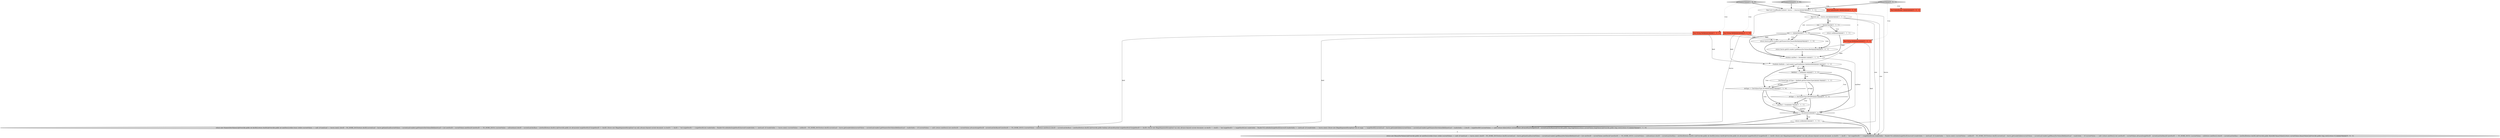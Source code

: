 digraph {
12 [style = filled, label = "final int size = leaves.size()@@@4@@@['1', '1', '1']", fillcolor = white, shape = ellipse image = "AAA0AAABBB1BBB"];
22 [style = filled, label = "getBinaryValues['0', '0', '1']", fillcolor = lightgray, shape = diamond image = "AAA0AAABBB3BBB"];
15 [style = filled, label = "getNumericValues['1', '0', '0']", fillcolor = lightgray, shape = diamond image = "AAA0AAABBB1BBB"];
24 [style = filled, label = "return leaves.get(0).reader().getBinaryDocValues(field)@@@9@@@['0', '0', '1']", fillcolor = white, shape = ellipse image = "AAA0AAABBB3BBB"];
16 [style = filled, label = "final IndexReader r@@@2@@@['1', '1', '0']", fillcolor = tomato, shape = box image = "AAA0AAABBB1BBB"];
8 [style = filled, label = "final String field@@@2@@@['1', '0', '0']", fillcolor = tomato, shape = box image = "AAA0AAABBB1BBB"];
9 [style = filled, label = "anyReal = true@@@17@@@['1', '1', '1']", fillcolor = white, shape = ellipse image = "AAA0AAABBB1BBB"];
7 [style = filled, label = "size == 0@@@5@@@['1', '1', '1']", fillcolor = white, shape = diamond image = "AAA0AAABBB1BBB"];
20 [style = filled, label = "return new BinaryDocValues(){@Override public int nextDoc(){while (true) {while (currentValues == null) {if (nextLeaf == leaves.size()) {docID = NO_MORE_DOCSreturn docID}currentLeaf = leaves.get(nextLeaf)currentValues = currentLeaf.reader().getBinaryDocValues(field)nextLeaf++}int newDocID = currentValues.nextDoc()if (newDocID == NO_MORE_DOCS) {currentValues = nullcontinue}{docID = currentLeaf.docBase + newDocIDreturn docID}}}@Override public int docID(){return docID}@Override public int advance(int targetDocID){if (targetDocID <= docID) {throw new IllegalArgumentException(\"can only advance beyond current document: on docID=\" + docID + \" but targetDocID=\" + targetDocID)}int readerIndex = ReaderUtil.subIndex(targetDocID,leaves)if (readerIndex >= nextLeaf) {if (readerIndex == leaves.size()) {currentValues = nulldocID = NO_MORE_DOCSreturn docID}currentLeaf = leaves.get(readerIndex)currentValues = currentLeaf.reader().getBinaryDocValues(field)nextLeaf = readerIndex + 1if (currentValues == null) {return nextDoc()}}int newDocID = currentValues.advance(targetDocID - currentLeaf.docBase)if (newDocID == NO_MORE_DOCS) {currentValues = nullreturn nextDoc()}{docID = currentLeaf.docBase + newDocIDreturn docID}}@Override public BytesRef binaryValue(){return currentValues.binaryValue()}@Override public long cost(){return 0}}@@@25@@@['0', '0', '1']", fillcolor = lightgray, shape = ellipse image = "AAA0AAABBB3BBB"];
5 [style = filled, label = "fieldInfo != null@@@14@@@['1', '1', '1']", fillcolor = white, shape = diamond image = "AAA0AAABBB1BBB"];
17 [style = filled, label = "boolean anyReal = false@@@11@@@['1', '1', '1']", fillcolor = white, shape = ellipse image = "AAA0AAABBB1BBB"];
0 [style = filled, label = "return new NumericDocValues(){@Override public int docID(){return docID}@Override public int nextDoc(){while (true) {while (currentValues == null) {if (nextLeaf == leaves.size()) {docID = NO_MORE_DOCSreturn docID}currentLeaf = leaves.get(nextLeaf)currentValues = currentLeaf.reader().getNumericDocValues(field)nextLeaf++}int newDocID = currentValues.nextDoc()if (newDocID == NO_MORE_DOCS) {currentValues = nullcontinue}{docID = currentLeaf.docBase + newDocIDreturn docID}}}@Override public int advance(int targetDocID){if (targetDocID <= docID) {throw new IllegalArgumentException(\"can only advance beyond current document: on docID=\" + docID + \" but targetDocID=\" + targetDocID)}int readerIndex = ReaderUtil.subIndex(targetDocID,leaves)if (readerIndex >= nextLeaf) {if (readerIndex == leaves.size()) {currentValues = nulldocID = NO_MORE_DOCSreturn docID}currentLeaf = leaves.get(readerIndex)currentValues = currentLeaf.reader().getNumericDocValues(field)nextLeaf = readerIndex + 1if (currentValues == null) {return nextDoc()}}int newDocID = currentValues.advance(targetDocID - currentLeaf.docBase)if (newDocID == NO_MORE_DOCS) {currentValues = nullreturn nextDoc()}{docID = currentLeaf.docBase + newDocIDreturn docID}}@Override public boolean advanceExact(int targetDocID){if (targetDocID <= docID) {throw new IllegalArgumentException(\"can only advance beyond current document: on docID=\" + docID + \" but targetDocID=\" + targetDocID)}int readerIndex = ReaderUtil.subIndex(targetDocID,leaves)if (readerIndex >= nextLeaf) {if (readerIndex == leaves.size()) {throw new IllegalArgumentException(\"Out of range: \" + targetDocID)}currentLeaf = leaves.get(readerIndex)currentValues = currentLeaf.reader().getNumericDocValues(field)nextLeaf = readerIndex + 1}docID = targetDocIDif (currentValues == null) {return false}return currentValues.advanceExact(targetDocID - currentLeaf.docBase)}@Override public long longValue(){return currentValues.longValue()}@Override public long cost(){return 0}}@@@25@@@['1', '1', '0']", fillcolor = lightgray, shape = ellipse image = "AAA0AAABBB1BBB"];
1 [style = filled, label = "DocValuesType dvType = fieldInfo.getDocValuesType()@@@15@@@['1', '1', '1']", fillcolor = white, shape = ellipse image = "AAA0AAABBB1BBB"];
3 [style = filled, label = "dvType == DocValuesType.NUMERIC@@@16@@@['1', '1', '0']", fillcolor = white, shape = diamond image = "AAA0AAABBB1BBB"];
23 [style = filled, label = "final String field@@@2@@@['0', '0', '1']", fillcolor = tomato, shape = box image = "AAA0AAABBB3BBB"];
2 [style = filled, label = "size == 1@@@8@@@['1', '1', '1']", fillcolor = white, shape = diamond image = "AAA0AAABBB1BBB"];
10 [style = filled, label = "return null@@@23@@@['1', '1', '1']", fillcolor = white, shape = ellipse image = "AAA0AAABBB1BBB"];
25 [style = filled, label = "dvType == DocValuesType.BINARY@@@16@@@['0', '0', '1']", fillcolor = white, shape = diamond image = "AAA0AAABBB3BBB"];
4 [style = filled, label = "final List<LeafReaderContext> leaves = r.leaves()@@@3@@@['1', '1', '1']", fillcolor = white, shape = ellipse image = "AAA0AAABBB1BBB"];
19 [style = filled, label = "getNumericValues['0', '1', '0']", fillcolor = lightgray, shape = diamond image = "AAA0AAABBB2BBB"];
21 [style = filled, label = "final IndexReader r@@@2@@@['0', '0', '1']", fillcolor = tomato, shape = box image = "AAA0AAABBB3BBB"];
14 [style = filled, label = "FieldInfo fieldInfo = leaf.reader().getFieldInfos().fieldInfo(field)@@@13@@@['1', '1', '1']", fillcolor = white, shape = ellipse image = "AAA0AAABBB1BBB"];
11 [style = filled, label = "return null@@@6@@@['1', '1', '1']", fillcolor = white, shape = ellipse image = "AAA0AAABBB1BBB"];
18 [style = filled, label = "final String field@@@2@@@['0', '1', '0']", fillcolor = tomato, shape = box image = "AAA0AAABBB2BBB"];
13 [style = filled, label = "return leaves.get(0).reader().getNumericDocValues(field)@@@9@@@['1', '1', '0']", fillcolor = white, shape = ellipse image = "AAA0AAABBB1BBB"];
6 [style = filled, label = "anyReal == false@@@22@@@['1', '1', '1']", fillcolor = white, shape = diamond image = "AAA0AAABBB1BBB"];
2->17 [style = bold, label=""];
22->21 [style = dotted, label="true"];
12->0 [style = solid, label="size"];
12->7 [style = solid, label="size"];
10->20 [style = bold, label=""];
7->11 [style = bold, label=""];
22->23 [style = dotted, label="true"];
12->2 [style = solid, label="size"];
23->20 [style = solid, label="field"];
2->24 [style = dotted, label="true"];
5->1 [style = dotted, label="true"];
3->14 [style = bold, label=""];
1->25 [style = solid, label="dvType"];
25->9 [style = bold, label=""];
19->18 [style = dotted, label="true"];
23->24 [style = solid, label="field"];
1->3 [style = bold, label=""];
18->13 [style = solid, label="field"];
3->6 [style = bold, label=""];
17->6 [style = solid, label="anyReal"];
9->6 [style = solid, label="anyReal"];
6->0 [style = bold, label=""];
2->13 [style = dotted, label="true"];
25->14 [style = bold, label=""];
16->23 [style = dashed, label="0"];
4->0 [style = solid, label="leaves"];
5->14 [style = bold, label=""];
5->3 [style = dotted, label="true"];
25->6 [style = bold, label=""];
3->9 [style = dotted, label="true"];
15->16 [style = dotted, label="true"];
0->20 [style = dashed, label="0"];
1->3 [style = solid, label="dvType"];
12->7 [style = bold, label=""];
18->14 [style = solid, label="field"];
9->6 [style = bold, label=""];
2->13 [style = bold, label=""];
14->5 [style = solid, label="fieldInfo"];
22->4 [style = bold, label=""];
3->9 [style = bold, label=""];
6->20 [style = bold, label=""];
6->10 [style = dotted, label="true"];
5->1 [style = bold, label=""];
13->17 [style = bold, label=""];
12->20 [style = solid, label="size"];
13->24 [style = dashed, label="0"];
8->13 [style = solid, label="field"];
25->9 [style = dotted, label="true"];
15->8 [style = dotted, label="true"];
5->6 [style = bold, label=""];
7->11 [style = dotted, label="true"];
5->25 [style = dotted, label="true"];
17->14 [style = bold, label=""];
7->2 [style = bold, label=""];
23->14 [style = solid, label="field"];
6->10 [style = bold, label=""];
18->0 [style = solid, label="field"];
10->0 [style = bold, label=""];
24->17 [style = bold, label=""];
15->4 [style = bold, label=""];
19->16 [style = dotted, label="true"];
7->2 [style = dotted, label="false"];
4->12 [style = bold, label=""];
11->17 [style = bold, label=""];
19->4 [style = bold, label=""];
2->24 [style = bold, label=""];
4->20 [style = solid, label="leaves"];
1->25 [style = bold, label=""];
8->14 [style = solid, label="field"];
8->0 [style = solid, label="field"];
14->5 [style = bold, label=""];
3->25 [style = dashed, label="0"];
}

